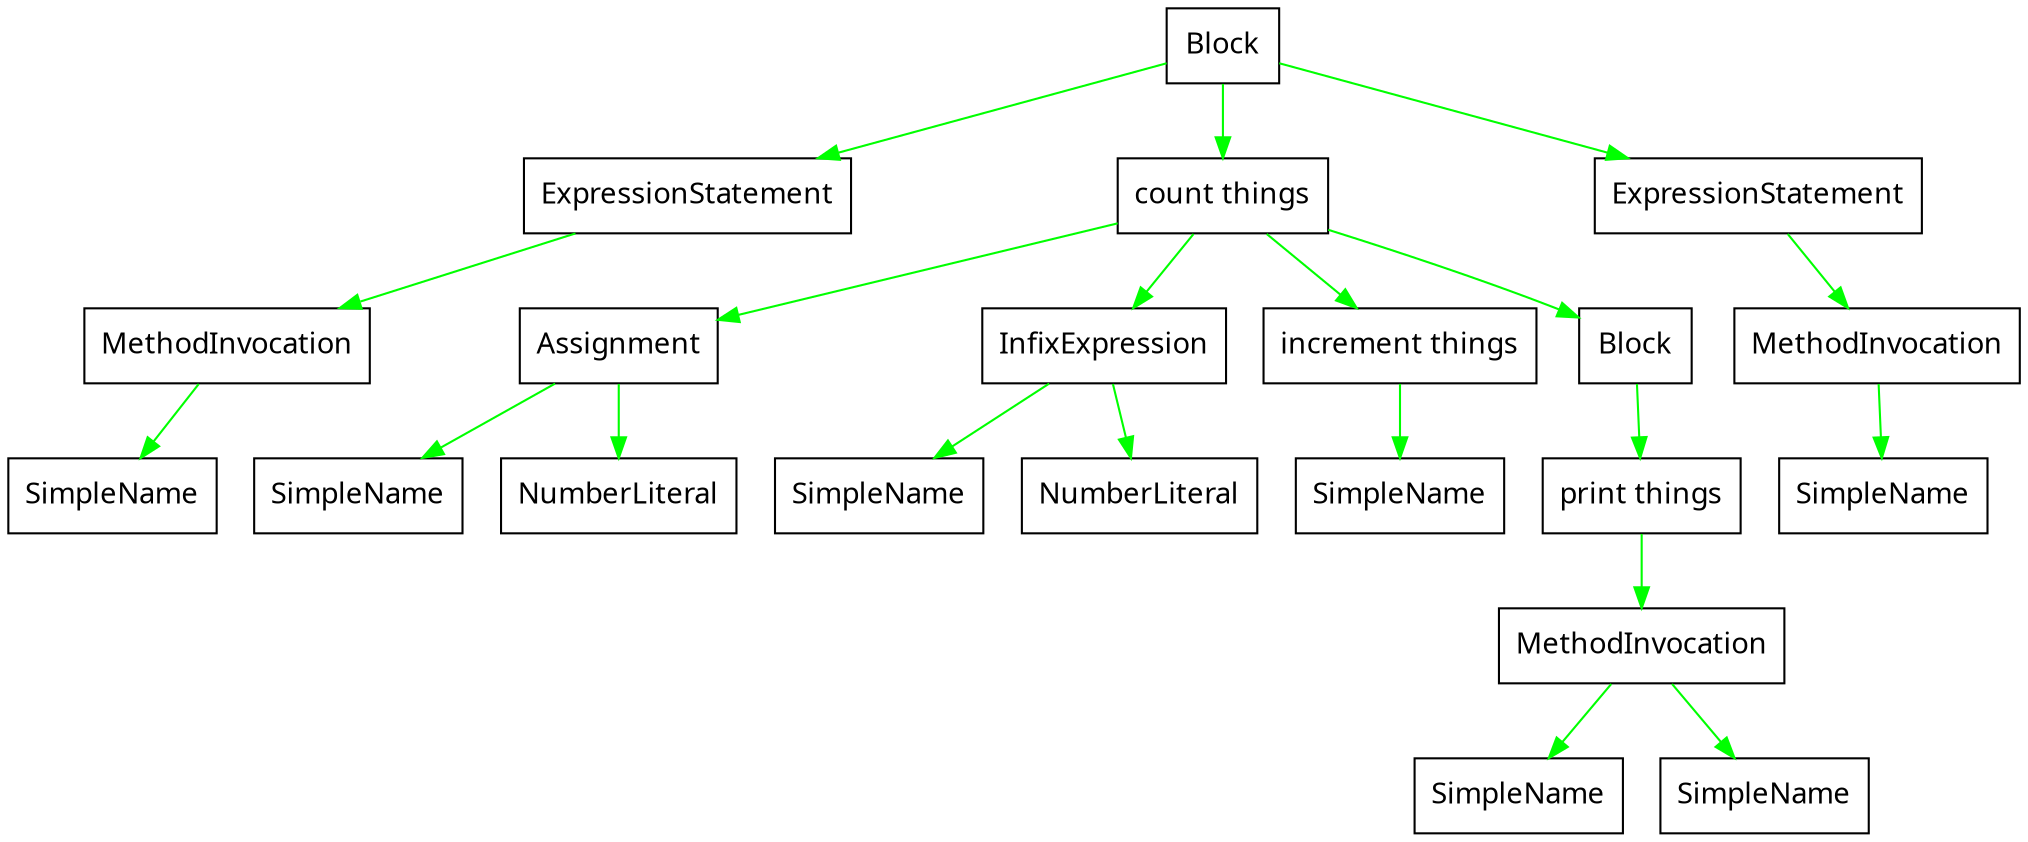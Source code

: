 digraph G_2 {
  node [
    shape = rect;
    fontname = "Handlee";
  ]
  edge [
    fontname = "Handlee";
  ]
  bgcolor = transparent;
  fontname = "Handlee";
  compound = true;
  s_61 [
    class = "block";
    label = "Block";
    fillcolor = white;
    style = filled;
  ];
  s_62 [
    class = "expressionStatement";
    label = "ExpressionStatement";
    fillcolor = white;
    style = filled;
  ];
  s_62_2 [
    class = "methodInvocation";
    label = "MethodInvocation";
    fillcolor = white;
    style = filled;
  ];
  s_62_3 [
    class = "simpleName";
    label = "SimpleName";
    fillcolor = white;
    style = filled;
  ];
  s_63 [
    class = "for";
    label = "count things";
    fillcolor = white;
    style = filled;
  ];
  s_63_2 [
    class = "assignment";
    label = "Assignment";
    fillcolor = white;
    style = filled;
  ];
  s_63_3 [
    class = "simpleName";
    label = "SimpleName";
    fillcolor = white;
    style = filled;
  ];
  s_63_4 [
    class = "numberLiteral";
    label = "NumberLiteral";
    fillcolor = white;
    style = filled;
  ];
  s_63_5 [
    class = "infixExpression";
    label = "InfixExpression";
    fillcolor = white;
    style = filled;
  ];
  s_63_6 [
    class = "simpleName";
    label = "SimpleName";
    fillcolor = white;
    style = filled;
  ];
  s_63_7 [
    class = "numberLiteral";
    label = "NumberLiteral";
    fillcolor = white;
    style = filled;
  ];
  s_63_8 [
    class = "postfixExpression";
    label = "increment things";
    fillcolor = white;
    style = filled;
  ];
  s_63_9 [
    class = "simpleName";
    label = "SimpleName";
    fillcolor = white;
    style = filled;
  ];
  s_63_10 [
    class = "block";
    label = "Block";
    fillcolor = white;
    style = filled;
  ];
  s_64 [
    class = "expressionStatement";
    label = "print things";
    fillcolor = white;
    style = filled;
  ];
  s_64_2 [
    class = "methodInvocation";
    label = "MethodInvocation";
    fillcolor = white;
    style = filled;
  ];
  s_64_3 [
    class = "simpleName";
    label = "SimpleName";
    fillcolor = white;
    style = filled;
  ];
  s_64_4 [
    class = "simpleName";
    label = "SimpleName";
    fillcolor = white;
    style = filled;
  ];
  s_66 [
    class = "expressionStatement";
    label = "ExpressionStatement";
    fillcolor = white;
    style = filled;
  ];
  s_66_2 [
    class = "methodInvocation";
    label = "MethodInvocation";
    fillcolor = white;
    style = filled;
  ];
  s_66_3 [
    class = "simpleName";
    label = "SimpleName";
    fillcolor = white;
    style = filled;
  ];
  s_61 -> s_62 [
    color = green;
  ];
  s_62 -> s_62_2 [
    color = green;
  ];
  s_62_2 -> s_62_3 [
    color = green;
  ];
  s_61 -> s_63 [
    color = green;
  ];
  s_63 -> s_63_2 [
    color = green;
  ];
  s_63_2 -> s_63_3 [
    color = green;
  ];
  s_63_2 -> s_63_4 [
    color = green;
  ];
  s_63 -> s_63_5 [
    color = green;
  ];
  s_63_5 -> s_63_6 [
    color = green;
  ];
  s_63_5 -> s_63_7 [
    color = green;
  ];
  s_63 -> s_63_8 [
    color = green;
  ];
  s_63_8 -> s_63_9 [
    color = green;
  ];
  s_63 -> s_63_10 [
    color = green;
  ];
  s_63_10 -> s_64 [
    color = green;
  ];
  s_64 -> s_64_2 [
    color = green;
  ];
  s_64_2 -> s_64_3 [
    color = green;
  ];
  s_64_2 -> s_64_4 [
    color = green;
  ];
  s_61 -> s_66 [
    color = green;
  ];
  s_66 -> s_66_2 [
    color = green;
  ];
  s_66_2 -> s_66_3 [
    color = green;
  ];

}


